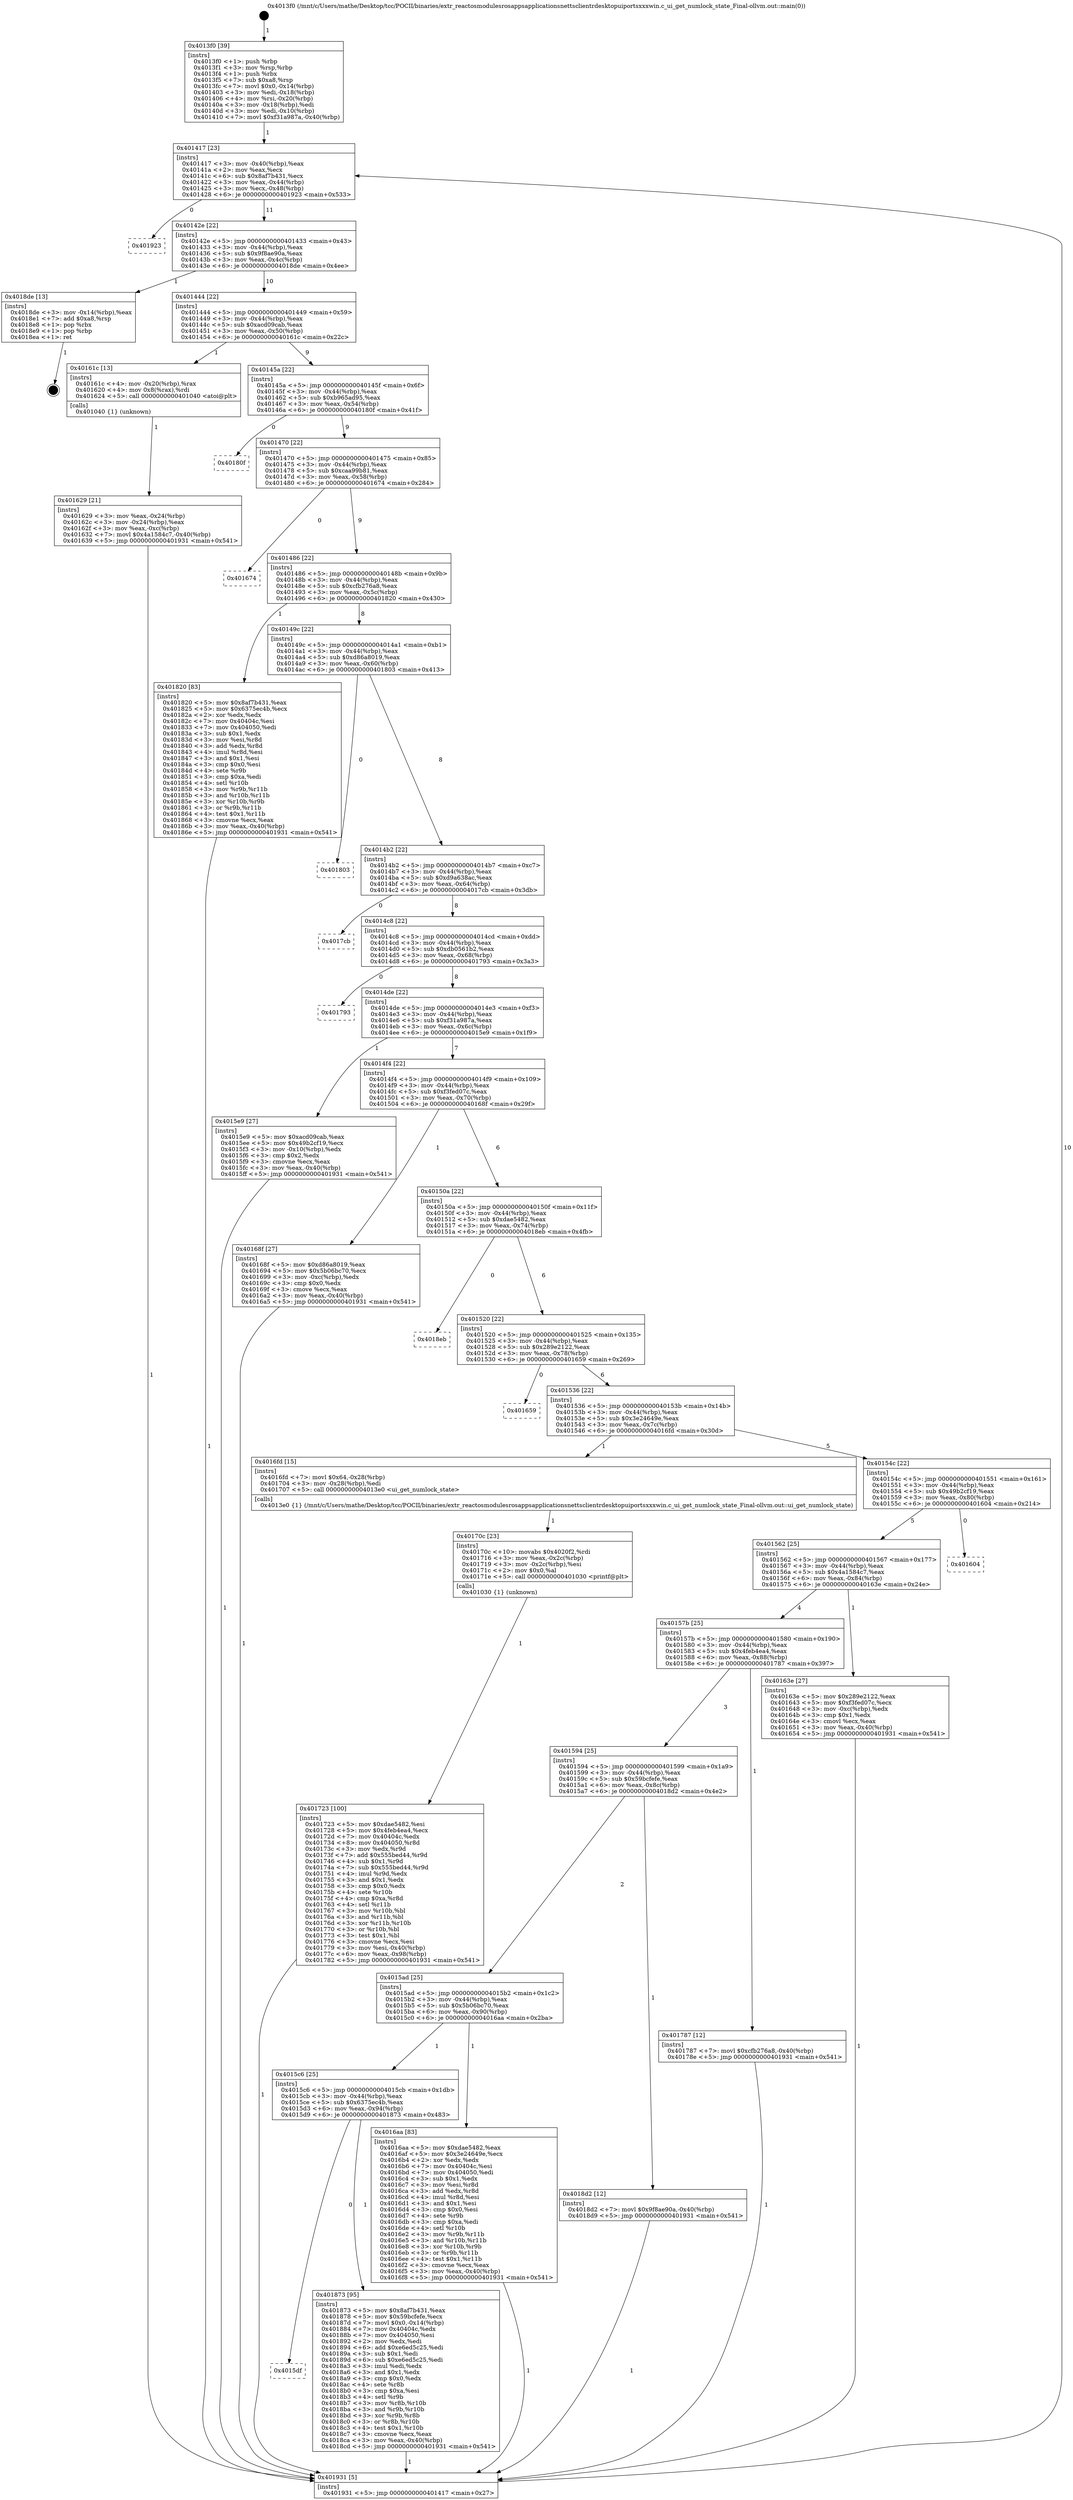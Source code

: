 digraph "0x4013f0" {
  label = "0x4013f0 (/mnt/c/Users/mathe/Desktop/tcc/POCII/binaries/extr_reactosmodulesrosappsapplicationsnettsclientrdesktopuiportsxxxwin.c_ui_get_numlock_state_Final-ollvm.out::main(0))"
  labelloc = "t"
  node[shape=record]

  Entry [label="",width=0.3,height=0.3,shape=circle,fillcolor=black,style=filled]
  "0x401417" [label="{
     0x401417 [23]\l
     | [instrs]\l
     &nbsp;&nbsp;0x401417 \<+3\>: mov -0x40(%rbp),%eax\l
     &nbsp;&nbsp;0x40141a \<+2\>: mov %eax,%ecx\l
     &nbsp;&nbsp;0x40141c \<+6\>: sub $0x8af7b431,%ecx\l
     &nbsp;&nbsp;0x401422 \<+3\>: mov %eax,-0x44(%rbp)\l
     &nbsp;&nbsp;0x401425 \<+3\>: mov %ecx,-0x48(%rbp)\l
     &nbsp;&nbsp;0x401428 \<+6\>: je 0000000000401923 \<main+0x533\>\l
  }"]
  "0x401923" [label="{
     0x401923\l
  }", style=dashed]
  "0x40142e" [label="{
     0x40142e [22]\l
     | [instrs]\l
     &nbsp;&nbsp;0x40142e \<+5\>: jmp 0000000000401433 \<main+0x43\>\l
     &nbsp;&nbsp;0x401433 \<+3\>: mov -0x44(%rbp),%eax\l
     &nbsp;&nbsp;0x401436 \<+5\>: sub $0x9f8ae90a,%eax\l
     &nbsp;&nbsp;0x40143b \<+3\>: mov %eax,-0x4c(%rbp)\l
     &nbsp;&nbsp;0x40143e \<+6\>: je 00000000004018de \<main+0x4ee\>\l
  }"]
  Exit [label="",width=0.3,height=0.3,shape=circle,fillcolor=black,style=filled,peripheries=2]
  "0x4018de" [label="{
     0x4018de [13]\l
     | [instrs]\l
     &nbsp;&nbsp;0x4018de \<+3\>: mov -0x14(%rbp),%eax\l
     &nbsp;&nbsp;0x4018e1 \<+7\>: add $0xa8,%rsp\l
     &nbsp;&nbsp;0x4018e8 \<+1\>: pop %rbx\l
     &nbsp;&nbsp;0x4018e9 \<+1\>: pop %rbp\l
     &nbsp;&nbsp;0x4018ea \<+1\>: ret\l
  }"]
  "0x401444" [label="{
     0x401444 [22]\l
     | [instrs]\l
     &nbsp;&nbsp;0x401444 \<+5\>: jmp 0000000000401449 \<main+0x59\>\l
     &nbsp;&nbsp;0x401449 \<+3\>: mov -0x44(%rbp),%eax\l
     &nbsp;&nbsp;0x40144c \<+5\>: sub $0xacd09cab,%eax\l
     &nbsp;&nbsp;0x401451 \<+3\>: mov %eax,-0x50(%rbp)\l
     &nbsp;&nbsp;0x401454 \<+6\>: je 000000000040161c \<main+0x22c\>\l
  }"]
  "0x4015df" [label="{
     0x4015df\l
  }", style=dashed]
  "0x40161c" [label="{
     0x40161c [13]\l
     | [instrs]\l
     &nbsp;&nbsp;0x40161c \<+4\>: mov -0x20(%rbp),%rax\l
     &nbsp;&nbsp;0x401620 \<+4\>: mov 0x8(%rax),%rdi\l
     &nbsp;&nbsp;0x401624 \<+5\>: call 0000000000401040 \<atoi@plt\>\l
     | [calls]\l
     &nbsp;&nbsp;0x401040 \{1\} (unknown)\l
  }"]
  "0x40145a" [label="{
     0x40145a [22]\l
     | [instrs]\l
     &nbsp;&nbsp;0x40145a \<+5\>: jmp 000000000040145f \<main+0x6f\>\l
     &nbsp;&nbsp;0x40145f \<+3\>: mov -0x44(%rbp),%eax\l
     &nbsp;&nbsp;0x401462 \<+5\>: sub $0xb965ad95,%eax\l
     &nbsp;&nbsp;0x401467 \<+3\>: mov %eax,-0x54(%rbp)\l
     &nbsp;&nbsp;0x40146a \<+6\>: je 000000000040180f \<main+0x41f\>\l
  }"]
  "0x401873" [label="{
     0x401873 [95]\l
     | [instrs]\l
     &nbsp;&nbsp;0x401873 \<+5\>: mov $0x8af7b431,%eax\l
     &nbsp;&nbsp;0x401878 \<+5\>: mov $0x59bcfefe,%ecx\l
     &nbsp;&nbsp;0x40187d \<+7\>: movl $0x0,-0x14(%rbp)\l
     &nbsp;&nbsp;0x401884 \<+7\>: mov 0x40404c,%edx\l
     &nbsp;&nbsp;0x40188b \<+7\>: mov 0x404050,%esi\l
     &nbsp;&nbsp;0x401892 \<+2\>: mov %edx,%edi\l
     &nbsp;&nbsp;0x401894 \<+6\>: add $0xe6ed5c25,%edi\l
     &nbsp;&nbsp;0x40189a \<+3\>: sub $0x1,%edi\l
     &nbsp;&nbsp;0x40189d \<+6\>: sub $0xe6ed5c25,%edi\l
     &nbsp;&nbsp;0x4018a3 \<+3\>: imul %edi,%edx\l
     &nbsp;&nbsp;0x4018a6 \<+3\>: and $0x1,%edx\l
     &nbsp;&nbsp;0x4018a9 \<+3\>: cmp $0x0,%edx\l
     &nbsp;&nbsp;0x4018ac \<+4\>: sete %r8b\l
     &nbsp;&nbsp;0x4018b0 \<+3\>: cmp $0xa,%esi\l
     &nbsp;&nbsp;0x4018b3 \<+4\>: setl %r9b\l
     &nbsp;&nbsp;0x4018b7 \<+3\>: mov %r8b,%r10b\l
     &nbsp;&nbsp;0x4018ba \<+3\>: and %r9b,%r10b\l
     &nbsp;&nbsp;0x4018bd \<+3\>: xor %r9b,%r8b\l
     &nbsp;&nbsp;0x4018c0 \<+3\>: or %r8b,%r10b\l
     &nbsp;&nbsp;0x4018c3 \<+4\>: test $0x1,%r10b\l
     &nbsp;&nbsp;0x4018c7 \<+3\>: cmovne %ecx,%eax\l
     &nbsp;&nbsp;0x4018ca \<+3\>: mov %eax,-0x40(%rbp)\l
     &nbsp;&nbsp;0x4018cd \<+5\>: jmp 0000000000401931 \<main+0x541\>\l
  }"]
  "0x40180f" [label="{
     0x40180f\l
  }", style=dashed]
  "0x401470" [label="{
     0x401470 [22]\l
     | [instrs]\l
     &nbsp;&nbsp;0x401470 \<+5\>: jmp 0000000000401475 \<main+0x85\>\l
     &nbsp;&nbsp;0x401475 \<+3\>: mov -0x44(%rbp),%eax\l
     &nbsp;&nbsp;0x401478 \<+5\>: sub $0xcaa99b81,%eax\l
     &nbsp;&nbsp;0x40147d \<+3\>: mov %eax,-0x58(%rbp)\l
     &nbsp;&nbsp;0x401480 \<+6\>: je 0000000000401674 \<main+0x284\>\l
  }"]
  "0x401723" [label="{
     0x401723 [100]\l
     | [instrs]\l
     &nbsp;&nbsp;0x401723 \<+5\>: mov $0xdae5482,%esi\l
     &nbsp;&nbsp;0x401728 \<+5\>: mov $0x4feb4ea4,%ecx\l
     &nbsp;&nbsp;0x40172d \<+7\>: mov 0x40404c,%edx\l
     &nbsp;&nbsp;0x401734 \<+8\>: mov 0x404050,%r8d\l
     &nbsp;&nbsp;0x40173c \<+3\>: mov %edx,%r9d\l
     &nbsp;&nbsp;0x40173f \<+7\>: add $0x555bed44,%r9d\l
     &nbsp;&nbsp;0x401746 \<+4\>: sub $0x1,%r9d\l
     &nbsp;&nbsp;0x40174a \<+7\>: sub $0x555bed44,%r9d\l
     &nbsp;&nbsp;0x401751 \<+4\>: imul %r9d,%edx\l
     &nbsp;&nbsp;0x401755 \<+3\>: and $0x1,%edx\l
     &nbsp;&nbsp;0x401758 \<+3\>: cmp $0x0,%edx\l
     &nbsp;&nbsp;0x40175b \<+4\>: sete %r10b\l
     &nbsp;&nbsp;0x40175f \<+4\>: cmp $0xa,%r8d\l
     &nbsp;&nbsp;0x401763 \<+4\>: setl %r11b\l
     &nbsp;&nbsp;0x401767 \<+3\>: mov %r10b,%bl\l
     &nbsp;&nbsp;0x40176a \<+3\>: and %r11b,%bl\l
     &nbsp;&nbsp;0x40176d \<+3\>: xor %r11b,%r10b\l
     &nbsp;&nbsp;0x401770 \<+3\>: or %r10b,%bl\l
     &nbsp;&nbsp;0x401773 \<+3\>: test $0x1,%bl\l
     &nbsp;&nbsp;0x401776 \<+3\>: cmovne %ecx,%esi\l
     &nbsp;&nbsp;0x401779 \<+3\>: mov %esi,-0x40(%rbp)\l
     &nbsp;&nbsp;0x40177c \<+6\>: mov %eax,-0x98(%rbp)\l
     &nbsp;&nbsp;0x401782 \<+5\>: jmp 0000000000401931 \<main+0x541\>\l
  }"]
  "0x401674" [label="{
     0x401674\l
  }", style=dashed]
  "0x401486" [label="{
     0x401486 [22]\l
     | [instrs]\l
     &nbsp;&nbsp;0x401486 \<+5\>: jmp 000000000040148b \<main+0x9b\>\l
     &nbsp;&nbsp;0x40148b \<+3\>: mov -0x44(%rbp),%eax\l
     &nbsp;&nbsp;0x40148e \<+5\>: sub $0xcfb276a8,%eax\l
     &nbsp;&nbsp;0x401493 \<+3\>: mov %eax,-0x5c(%rbp)\l
     &nbsp;&nbsp;0x401496 \<+6\>: je 0000000000401820 \<main+0x430\>\l
  }"]
  "0x40170c" [label="{
     0x40170c [23]\l
     | [instrs]\l
     &nbsp;&nbsp;0x40170c \<+10\>: movabs $0x4020f2,%rdi\l
     &nbsp;&nbsp;0x401716 \<+3\>: mov %eax,-0x2c(%rbp)\l
     &nbsp;&nbsp;0x401719 \<+3\>: mov -0x2c(%rbp),%esi\l
     &nbsp;&nbsp;0x40171c \<+2\>: mov $0x0,%al\l
     &nbsp;&nbsp;0x40171e \<+5\>: call 0000000000401030 \<printf@plt\>\l
     | [calls]\l
     &nbsp;&nbsp;0x401030 \{1\} (unknown)\l
  }"]
  "0x401820" [label="{
     0x401820 [83]\l
     | [instrs]\l
     &nbsp;&nbsp;0x401820 \<+5\>: mov $0x8af7b431,%eax\l
     &nbsp;&nbsp;0x401825 \<+5\>: mov $0x6375ec4b,%ecx\l
     &nbsp;&nbsp;0x40182a \<+2\>: xor %edx,%edx\l
     &nbsp;&nbsp;0x40182c \<+7\>: mov 0x40404c,%esi\l
     &nbsp;&nbsp;0x401833 \<+7\>: mov 0x404050,%edi\l
     &nbsp;&nbsp;0x40183a \<+3\>: sub $0x1,%edx\l
     &nbsp;&nbsp;0x40183d \<+3\>: mov %esi,%r8d\l
     &nbsp;&nbsp;0x401840 \<+3\>: add %edx,%r8d\l
     &nbsp;&nbsp;0x401843 \<+4\>: imul %r8d,%esi\l
     &nbsp;&nbsp;0x401847 \<+3\>: and $0x1,%esi\l
     &nbsp;&nbsp;0x40184a \<+3\>: cmp $0x0,%esi\l
     &nbsp;&nbsp;0x40184d \<+4\>: sete %r9b\l
     &nbsp;&nbsp;0x401851 \<+3\>: cmp $0xa,%edi\l
     &nbsp;&nbsp;0x401854 \<+4\>: setl %r10b\l
     &nbsp;&nbsp;0x401858 \<+3\>: mov %r9b,%r11b\l
     &nbsp;&nbsp;0x40185b \<+3\>: and %r10b,%r11b\l
     &nbsp;&nbsp;0x40185e \<+3\>: xor %r10b,%r9b\l
     &nbsp;&nbsp;0x401861 \<+3\>: or %r9b,%r11b\l
     &nbsp;&nbsp;0x401864 \<+4\>: test $0x1,%r11b\l
     &nbsp;&nbsp;0x401868 \<+3\>: cmovne %ecx,%eax\l
     &nbsp;&nbsp;0x40186b \<+3\>: mov %eax,-0x40(%rbp)\l
     &nbsp;&nbsp;0x40186e \<+5\>: jmp 0000000000401931 \<main+0x541\>\l
  }"]
  "0x40149c" [label="{
     0x40149c [22]\l
     | [instrs]\l
     &nbsp;&nbsp;0x40149c \<+5\>: jmp 00000000004014a1 \<main+0xb1\>\l
     &nbsp;&nbsp;0x4014a1 \<+3\>: mov -0x44(%rbp),%eax\l
     &nbsp;&nbsp;0x4014a4 \<+5\>: sub $0xd86a8019,%eax\l
     &nbsp;&nbsp;0x4014a9 \<+3\>: mov %eax,-0x60(%rbp)\l
     &nbsp;&nbsp;0x4014ac \<+6\>: je 0000000000401803 \<main+0x413\>\l
  }"]
  "0x4015c6" [label="{
     0x4015c6 [25]\l
     | [instrs]\l
     &nbsp;&nbsp;0x4015c6 \<+5\>: jmp 00000000004015cb \<main+0x1db\>\l
     &nbsp;&nbsp;0x4015cb \<+3\>: mov -0x44(%rbp),%eax\l
     &nbsp;&nbsp;0x4015ce \<+5\>: sub $0x6375ec4b,%eax\l
     &nbsp;&nbsp;0x4015d3 \<+6\>: mov %eax,-0x94(%rbp)\l
     &nbsp;&nbsp;0x4015d9 \<+6\>: je 0000000000401873 \<main+0x483\>\l
  }"]
  "0x401803" [label="{
     0x401803\l
  }", style=dashed]
  "0x4014b2" [label="{
     0x4014b2 [22]\l
     | [instrs]\l
     &nbsp;&nbsp;0x4014b2 \<+5\>: jmp 00000000004014b7 \<main+0xc7\>\l
     &nbsp;&nbsp;0x4014b7 \<+3\>: mov -0x44(%rbp),%eax\l
     &nbsp;&nbsp;0x4014ba \<+5\>: sub $0xd9a638ac,%eax\l
     &nbsp;&nbsp;0x4014bf \<+3\>: mov %eax,-0x64(%rbp)\l
     &nbsp;&nbsp;0x4014c2 \<+6\>: je 00000000004017cb \<main+0x3db\>\l
  }"]
  "0x4016aa" [label="{
     0x4016aa [83]\l
     | [instrs]\l
     &nbsp;&nbsp;0x4016aa \<+5\>: mov $0xdae5482,%eax\l
     &nbsp;&nbsp;0x4016af \<+5\>: mov $0x3e24649e,%ecx\l
     &nbsp;&nbsp;0x4016b4 \<+2\>: xor %edx,%edx\l
     &nbsp;&nbsp;0x4016b6 \<+7\>: mov 0x40404c,%esi\l
     &nbsp;&nbsp;0x4016bd \<+7\>: mov 0x404050,%edi\l
     &nbsp;&nbsp;0x4016c4 \<+3\>: sub $0x1,%edx\l
     &nbsp;&nbsp;0x4016c7 \<+3\>: mov %esi,%r8d\l
     &nbsp;&nbsp;0x4016ca \<+3\>: add %edx,%r8d\l
     &nbsp;&nbsp;0x4016cd \<+4\>: imul %r8d,%esi\l
     &nbsp;&nbsp;0x4016d1 \<+3\>: and $0x1,%esi\l
     &nbsp;&nbsp;0x4016d4 \<+3\>: cmp $0x0,%esi\l
     &nbsp;&nbsp;0x4016d7 \<+4\>: sete %r9b\l
     &nbsp;&nbsp;0x4016db \<+3\>: cmp $0xa,%edi\l
     &nbsp;&nbsp;0x4016de \<+4\>: setl %r10b\l
     &nbsp;&nbsp;0x4016e2 \<+3\>: mov %r9b,%r11b\l
     &nbsp;&nbsp;0x4016e5 \<+3\>: and %r10b,%r11b\l
     &nbsp;&nbsp;0x4016e8 \<+3\>: xor %r10b,%r9b\l
     &nbsp;&nbsp;0x4016eb \<+3\>: or %r9b,%r11b\l
     &nbsp;&nbsp;0x4016ee \<+4\>: test $0x1,%r11b\l
     &nbsp;&nbsp;0x4016f2 \<+3\>: cmovne %ecx,%eax\l
     &nbsp;&nbsp;0x4016f5 \<+3\>: mov %eax,-0x40(%rbp)\l
     &nbsp;&nbsp;0x4016f8 \<+5\>: jmp 0000000000401931 \<main+0x541\>\l
  }"]
  "0x4017cb" [label="{
     0x4017cb\l
  }", style=dashed]
  "0x4014c8" [label="{
     0x4014c8 [22]\l
     | [instrs]\l
     &nbsp;&nbsp;0x4014c8 \<+5\>: jmp 00000000004014cd \<main+0xdd\>\l
     &nbsp;&nbsp;0x4014cd \<+3\>: mov -0x44(%rbp),%eax\l
     &nbsp;&nbsp;0x4014d0 \<+5\>: sub $0xdb0561b2,%eax\l
     &nbsp;&nbsp;0x4014d5 \<+3\>: mov %eax,-0x68(%rbp)\l
     &nbsp;&nbsp;0x4014d8 \<+6\>: je 0000000000401793 \<main+0x3a3\>\l
  }"]
  "0x4015ad" [label="{
     0x4015ad [25]\l
     | [instrs]\l
     &nbsp;&nbsp;0x4015ad \<+5\>: jmp 00000000004015b2 \<main+0x1c2\>\l
     &nbsp;&nbsp;0x4015b2 \<+3\>: mov -0x44(%rbp),%eax\l
     &nbsp;&nbsp;0x4015b5 \<+5\>: sub $0x5b06bc70,%eax\l
     &nbsp;&nbsp;0x4015ba \<+6\>: mov %eax,-0x90(%rbp)\l
     &nbsp;&nbsp;0x4015c0 \<+6\>: je 00000000004016aa \<main+0x2ba\>\l
  }"]
  "0x401793" [label="{
     0x401793\l
  }", style=dashed]
  "0x4014de" [label="{
     0x4014de [22]\l
     | [instrs]\l
     &nbsp;&nbsp;0x4014de \<+5\>: jmp 00000000004014e3 \<main+0xf3\>\l
     &nbsp;&nbsp;0x4014e3 \<+3\>: mov -0x44(%rbp),%eax\l
     &nbsp;&nbsp;0x4014e6 \<+5\>: sub $0xf31a987a,%eax\l
     &nbsp;&nbsp;0x4014eb \<+3\>: mov %eax,-0x6c(%rbp)\l
     &nbsp;&nbsp;0x4014ee \<+6\>: je 00000000004015e9 \<main+0x1f9\>\l
  }"]
  "0x4018d2" [label="{
     0x4018d2 [12]\l
     | [instrs]\l
     &nbsp;&nbsp;0x4018d2 \<+7\>: movl $0x9f8ae90a,-0x40(%rbp)\l
     &nbsp;&nbsp;0x4018d9 \<+5\>: jmp 0000000000401931 \<main+0x541\>\l
  }"]
  "0x4015e9" [label="{
     0x4015e9 [27]\l
     | [instrs]\l
     &nbsp;&nbsp;0x4015e9 \<+5\>: mov $0xacd09cab,%eax\l
     &nbsp;&nbsp;0x4015ee \<+5\>: mov $0x49b2cf19,%ecx\l
     &nbsp;&nbsp;0x4015f3 \<+3\>: mov -0x10(%rbp),%edx\l
     &nbsp;&nbsp;0x4015f6 \<+3\>: cmp $0x2,%edx\l
     &nbsp;&nbsp;0x4015f9 \<+3\>: cmovne %ecx,%eax\l
     &nbsp;&nbsp;0x4015fc \<+3\>: mov %eax,-0x40(%rbp)\l
     &nbsp;&nbsp;0x4015ff \<+5\>: jmp 0000000000401931 \<main+0x541\>\l
  }"]
  "0x4014f4" [label="{
     0x4014f4 [22]\l
     | [instrs]\l
     &nbsp;&nbsp;0x4014f4 \<+5\>: jmp 00000000004014f9 \<main+0x109\>\l
     &nbsp;&nbsp;0x4014f9 \<+3\>: mov -0x44(%rbp),%eax\l
     &nbsp;&nbsp;0x4014fc \<+5\>: sub $0xf3fed07c,%eax\l
     &nbsp;&nbsp;0x401501 \<+3\>: mov %eax,-0x70(%rbp)\l
     &nbsp;&nbsp;0x401504 \<+6\>: je 000000000040168f \<main+0x29f\>\l
  }"]
  "0x401931" [label="{
     0x401931 [5]\l
     | [instrs]\l
     &nbsp;&nbsp;0x401931 \<+5\>: jmp 0000000000401417 \<main+0x27\>\l
  }"]
  "0x4013f0" [label="{
     0x4013f0 [39]\l
     | [instrs]\l
     &nbsp;&nbsp;0x4013f0 \<+1\>: push %rbp\l
     &nbsp;&nbsp;0x4013f1 \<+3\>: mov %rsp,%rbp\l
     &nbsp;&nbsp;0x4013f4 \<+1\>: push %rbx\l
     &nbsp;&nbsp;0x4013f5 \<+7\>: sub $0xa8,%rsp\l
     &nbsp;&nbsp;0x4013fc \<+7\>: movl $0x0,-0x14(%rbp)\l
     &nbsp;&nbsp;0x401403 \<+3\>: mov %edi,-0x18(%rbp)\l
     &nbsp;&nbsp;0x401406 \<+4\>: mov %rsi,-0x20(%rbp)\l
     &nbsp;&nbsp;0x40140a \<+3\>: mov -0x18(%rbp),%edi\l
     &nbsp;&nbsp;0x40140d \<+3\>: mov %edi,-0x10(%rbp)\l
     &nbsp;&nbsp;0x401410 \<+7\>: movl $0xf31a987a,-0x40(%rbp)\l
  }"]
  "0x401629" [label="{
     0x401629 [21]\l
     | [instrs]\l
     &nbsp;&nbsp;0x401629 \<+3\>: mov %eax,-0x24(%rbp)\l
     &nbsp;&nbsp;0x40162c \<+3\>: mov -0x24(%rbp),%eax\l
     &nbsp;&nbsp;0x40162f \<+3\>: mov %eax,-0xc(%rbp)\l
     &nbsp;&nbsp;0x401632 \<+7\>: movl $0x4a1584c7,-0x40(%rbp)\l
     &nbsp;&nbsp;0x401639 \<+5\>: jmp 0000000000401931 \<main+0x541\>\l
  }"]
  "0x401594" [label="{
     0x401594 [25]\l
     | [instrs]\l
     &nbsp;&nbsp;0x401594 \<+5\>: jmp 0000000000401599 \<main+0x1a9\>\l
     &nbsp;&nbsp;0x401599 \<+3\>: mov -0x44(%rbp),%eax\l
     &nbsp;&nbsp;0x40159c \<+5\>: sub $0x59bcfefe,%eax\l
     &nbsp;&nbsp;0x4015a1 \<+6\>: mov %eax,-0x8c(%rbp)\l
     &nbsp;&nbsp;0x4015a7 \<+6\>: je 00000000004018d2 \<main+0x4e2\>\l
  }"]
  "0x40168f" [label="{
     0x40168f [27]\l
     | [instrs]\l
     &nbsp;&nbsp;0x40168f \<+5\>: mov $0xd86a8019,%eax\l
     &nbsp;&nbsp;0x401694 \<+5\>: mov $0x5b06bc70,%ecx\l
     &nbsp;&nbsp;0x401699 \<+3\>: mov -0xc(%rbp),%edx\l
     &nbsp;&nbsp;0x40169c \<+3\>: cmp $0x0,%edx\l
     &nbsp;&nbsp;0x40169f \<+3\>: cmove %ecx,%eax\l
     &nbsp;&nbsp;0x4016a2 \<+3\>: mov %eax,-0x40(%rbp)\l
     &nbsp;&nbsp;0x4016a5 \<+5\>: jmp 0000000000401931 \<main+0x541\>\l
  }"]
  "0x40150a" [label="{
     0x40150a [22]\l
     | [instrs]\l
     &nbsp;&nbsp;0x40150a \<+5\>: jmp 000000000040150f \<main+0x11f\>\l
     &nbsp;&nbsp;0x40150f \<+3\>: mov -0x44(%rbp),%eax\l
     &nbsp;&nbsp;0x401512 \<+5\>: sub $0xdae5482,%eax\l
     &nbsp;&nbsp;0x401517 \<+3\>: mov %eax,-0x74(%rbp)\l
     &nbsp;&nbsp;0x40151a \<+6\>: je 00000000004018eb \<main+0x4fb\>\l
  }"]
  "0x401787" [label="{
     0x401787 [12]\l
     | [instrs]\l
     &nbsp;&nbsp;0x401787 \<+7\>: movl $0xcfb276a8,-0x40(%rbp)\l
     &nbsp;&nbsp;0x40178e \<+5\>: jmp 0000000000401931 \<main+0x541\>\l
  }"]
  "0x4018eb" [label="{
     0x4018eb\l
  }", style=dashed]
  "0x401520" [label="{
     0x401520 [22]\l
     | [instrs]\l
     &nbsp;&nbsp;0x401520 \<+5\>: jmp 0000000000401525 \<main+0x135\>\l
     &nbsp;&nbsp;0x401525 \<+3\>: mov -0x44(%rbp),%eax\l
     &nbsp;&nbsp;0x401528 \<+5\>: sub $0x289e2122,%eax\l
     &nbsp;&nbsp;0x40152d \<+3\>: mov %eax,-0x78(%rbp)\l
     &nbsp;&nbsp;0x401530 \<+6\>: je 0000000000401659 \<main+0x269\>\l
  }"]
  "0x40157b" [label="{
     0x40157b [25]\l
     | [instrs]\l
     &nbsp;&nbsp;0x40157b \<+5\>: jmp 0000000000401580 \<main+0x190\>\l
     &nbsp;&nbsp;0x401580 \<+3\>: mov -0x44(%rbp),%eax\l
     &nbsp;&nbsp;0x401583 \<+5\>: sub $0x4feb4ea4,%eax\l
     &nbsp;&nbsp;0x401588 \<+6\>: mov %eax,-0x88(%rbp)\l
     &nbsp;&nbsp;0x40158e \<+6\>: je 0000000000401787 \<main+0x397\>\l
  }"]
  "0x401659" [label="{
     0x401659\l
  }", style=dashed]
  "0x401536" [label="{
     0x401536 [22]\l
     | [instrs]\l
     &nbsp;&nbsp;0x401536 \<+5\>: jmp 000000000040153b \<main+0x14b\>\l
     &nbsp;&nbsp;0x40153b \<+3\>: mov -0x44(%rbp),%eax\l
     &nbsp;&nbsp;0x40153e \<+5\>: sub $0x3e24649e,%eax\l
     &nbsp;&nbsp;0x401543 \<+3\>: mov %eax,-0x7c(%rbp)\l
     &nbsp;&nbsp;0x401546 \<+6\>: je 00000000004016fd \<main+0x30d\>\l
  }"]
  "0x40163e" [label="{
     0x40163e [27]\l
     | [instrs]\l
     &nbsp;&nbsp;0x40163e \<+5\>: mov $0x289e2122,%eax\l
     &nbsp;&nbsp;0x401643 \<+5\>: mov $0xf3fed07c,%ecx\l
     &nbsp;&nbsp;0x401648 \<+3\>: mov -0xc(%rbp),%edx\l
     &nbsp;&nbsp;0x40164b \<+3\>: cmp $0x1,%edx\l
     &nbsp;&nbsp;0x40164e \<+3\>: cmovl %ecx,%eax\l
     &nbsp;&nbsp;0x401651 \<+3\>: mov %eax,-0x40(%rbp)\l
     &nbsp;&nbsp;0x401654 \<+5\>: jmp 0000000000401931 \<main+0x541\>\l
  }"]
  "0x4016fd" [label="{
     0x4016fd [15]\l
     | [instrs]\l
     &nbsp;&nbsp;0x4016fd \<+7\>: movl $0x64,-0x28(%rbp)\l
     &nbsp;&nbsp;0x401704 \<+3\>: mov -0x28(%rbp),%edi\l
     &nbsp;&nbsp;0x401707 \<+5\>: call 00000000004013e0 \<ui_get_numlock_state\>\l
     | [calls]\l
     &nbsp;&nbsp;0x4013e0 \{1\} (/mnt/c/Users/mathe/Desktop/tcc/POCII/binaries/extr_reactosmodulesrosappsapplicationsnettsclientrdesktopuiportsxxxwin.c_ui_get_numlock_state_Final-ollvm.out::ui_get_numlock_state)\l
  }"]
  "0x40154c" [label="{
     0x40154c [22]\l
     | [instrs]\l
     &nbsp;&nbsp;0x40154c \<+5\>: jmp 0000000000401551 \<main+0x161\>\l
     &nbsp;&nbsp;0x401551 \<+3\>: mov -0x44(%rbp),%eax\l
     &nbsp;&nbsp;0x401554 \<+5\>: sub $0x49b2cf19,%eax\l
     &nbsp;&nbsp;0x401559 \<+3\>: mov %eax,-0x80(%rbp)\l
     &nbsp;&nbsp;0x40155c \<+6\>: je 0000000000401604 \<main+0x214\>\l
  }"]
  "0x401562" [label="{
     0x401562 [25]\l
     | [instrs]\l
     &nbsp;&nbsp;0x401562 \<+5\>: jmp 0000000000401567 \<main+0x177\>\l
     &nbsp;&nbsp;0x401567 \<+3\>: mov -0x44(%rbp),%eax\l
     &nbsp;&nbsp;0x40156a \<+5\>: sub $0x4a1584c7,%eax\l
     &nbsp;&nbsp;0x40156f \<+6\>: mov %eax,-0x84(%rbp)\l
     &nbsp;&nbsp;0x401575 \<+6\>: je 000000000040163e \<main+0x24e\>\l
  }"]
  "0x401604" [label="{
     0x401604\l
  }", style=dashed]
  Entry -> "0x4013f0" [label=" 1"]
  "0x401417" -> "0x401923" [label=" 0"]
  "0x401417" -> "0x40142e" [label=" 11"]
  "0x4018de" -> Exit [label=" 1"]
  "0x40142e" -> "0x4018de" [label=" 1"]
  "0x40142e" -> "0x401444" [label=" 10"]
  "0x4018d2" -> "0x401931" [label=" 1"]
  "0x401444" -> "0x40161c" [label=" 1"]
  "0x401444" -> "0x40145a" [label=" 9"]
  "0x401873" -> "0x401931" [label=" 1"]
  "0x40145a" -> "0x40180f" [label=" 0"]
  "0x40145a" -> "0x401470" [label=" 9"]
  "0x4015c6" -> "0x4015df" [label=" 0"]
  "0x401470" -> "0x401674" [label=" 0"]
  "0x401470" -> "0x401486" [label=" 9"]
  "0x4015c6" -> "0x401873" [label=" 1"]
  "0x401486" -> "0x401820" [label=" 1"]
  "0x401486" -> "0x40149c" [label=" 8"]
  "0x401820" -> "0x401931" [label=" 1"]
  "0x40149c" -> "0x401803" [label=" 0"]
  "0x40149c" -> "0x4014b2" [label=" 8"]
  "0x401787" -> "0x401931" [label=" 1"]
  "0x4014b2" -> "0x4017cb" [label=" 0"]
  "0x4014b2" -> "0x4014c8" [label=" 8"]
  "0x401723" -> "0x401931" [label=" 1"]
  "0x4014c8" -> "0x401793" [label=" 0"]
  "0x4014c8" -> "0x4014de" [label=" 8"]
  "0x4016fd" -> "0x40170c" [label=" 1"]
  "0x4014de" -> "0x4015e9" [label=" 1"]
  "0x4014de" -> "0x4014f4" [label=" 7"]
  "0x4015e9" -> "0x401931" [label=" 1"]
  "0x4013f0" -> "0x401417" [label=" 1"]
  "0x401931" -> "0x401417" [label=" 10"]
  "0x40161c" -> "0x401629" [label=" 1"]
  "0x401629" -> "0x401931" [label=" 1"]
  "0x4016aa" -> "0x401931" [label=" 1"]
  "0x4014f4" -> "0x40168f" [label=" 1"]
  "0x4014f4" -> "0x40150a" [label=" 6"]
  "0x4015ad" -> "0x4016aa" [label=" 1"]
  "0x40150a" -> "0x4018eb" [label=" 0"]
  "0x40150a" -> "0x401520" [label=" 6"]
  "0x40170c" -> "0x401723" [label=" 1"]
  "0x401520" -> "0x401659" [label=" 0"]
  "0x401520" -> "0x401536" [label=" 6"]
  "0x401594" -> "0x4018d2" [label=" 1"]
  "0x401536" -> "0x4016fd" [label=" 1"]
  "0x401536" -> "0x40154c" [label=" 5"]
  "0x4015ad" -> "0x4015c6" [label=" 1"]
  "0x40154c" -> "0x401604" [label=" 0"]
  "0x40154c" -> "0x401562" [label=" 5"]
  "0x40157b" -> "0x401594" [label=" 3"]
  "0x401562" -> "0x40163e" [label=" 1"]
  "0x401562" -> "0x40157b" [label=" 4"]
  "0x40163e" -> "0x401931" [label=" 1"]
  "0x40168f" -> "0x401931" [label=" 1"]
  "0x401594" -> "0x4015ad" [label=" 2"]
  "0x40157b" -> "0x401787" [label=" 1"]
}
